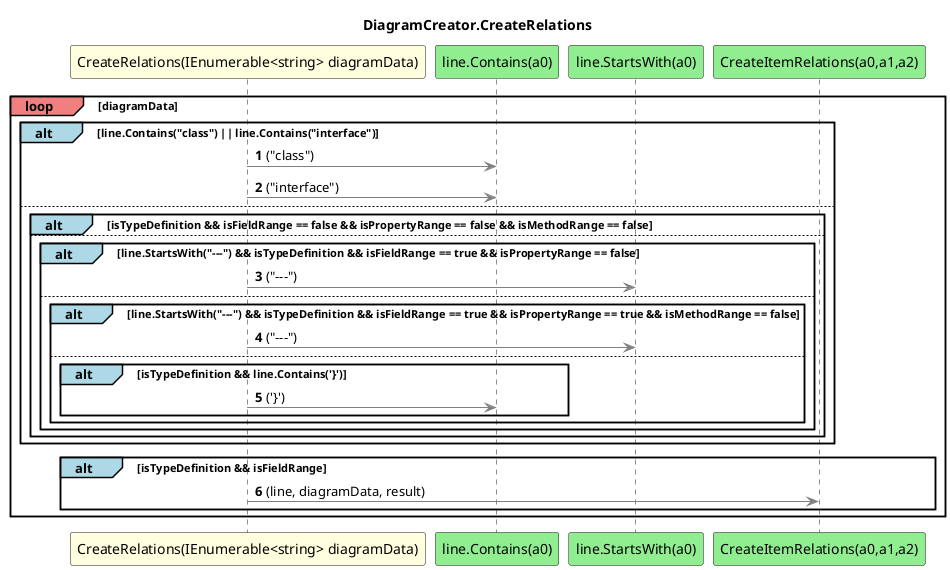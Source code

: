 @startuml DiagramCreator.CreateRelations
title DiagramCreator.CreateRelations
participant "CreateRelations(IEnumerable<string> diagramData)" as CreateRelations_p0 #LightYellow
participant "line.Contains(a0)" as line_Contains_a0 #LightGreen
participant "line.StartsWith(a0)" as line_StartsWith_a0 #LightGreen
participant "CreateItemRelations(a0,a1,a2)" as CreateItemRelations_a0_a1_a2 #LightGreen
autonumber
loop#LightCoral diagramData
 alt#LightBlue line.Contains("class") || line.Contains("interface")
 CreateRelations_p0 -[#grey]> line_Contains_a0 : ("class")
 CreateRelations_p0 -[#grey]> line_Contains_a0 : ("interface")
 else
 alt#LightBlue isTypeDefinition && isFieldRange == false && isPropertyRange == false && isMethodRange == false
 else
 alt#LightBlue line.StartsWith("---") && isTypeDefinition && isFieldRange == true && isPropertyRange == false
 CreateRelations_p0 -[#grey]> line_StartsWith_a0 : ("---")
 else
 alt#LightBlue line.StartsWith("---") && isTypeDefinition && isFieldRange == true && isPropertyRange == true && isMethodRange == false
 CreateRelations_p0 -[#grey]> line_StartsWith_a0 : ("---")
 else
 alt#LightBlue isTypeDefinition && line.Contains('}')
 CreateRelations_p0 -[#grey]> line_Contains_a0 : ('}')
 end
 end
 end
 end
 end
 alt#LightBlue isTypeDefinition && isFieldRange
 CreateRelations_p0 -[#grey]> CreateItemRelations_a0_a1_a2 : (line, diagramData, result)
 end
end
@enduml
